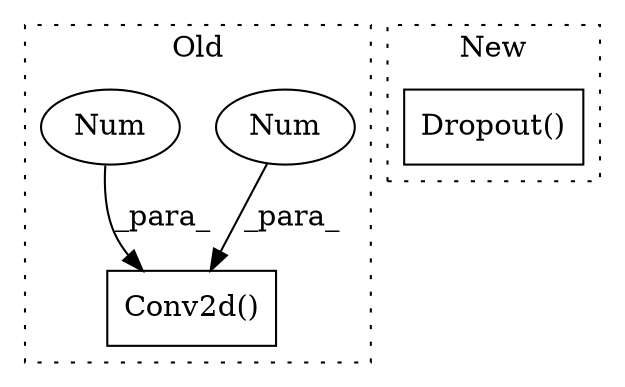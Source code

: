 digraph G {
subgraph cluster0 {
1 [label="Conv2d()" a="75" s="2444,2502" l="27,12" shape="box"];
3 [label="Num" a="76" s="2498" l="1" shape="ellipse"];
4 [label="Num" a="76" s="2501" l="1" shape="ellipse"];
label = "Old";
style="dotted";
}
subgraph cluster1 {
2 [label="Dropout()" a="75" s="2762,2780" l="11,1" shape="box"];
label = "New";
style="dotted";
}
3 -> 1 [label="_para_"];
4 -> 1 [label="_para_"];
}